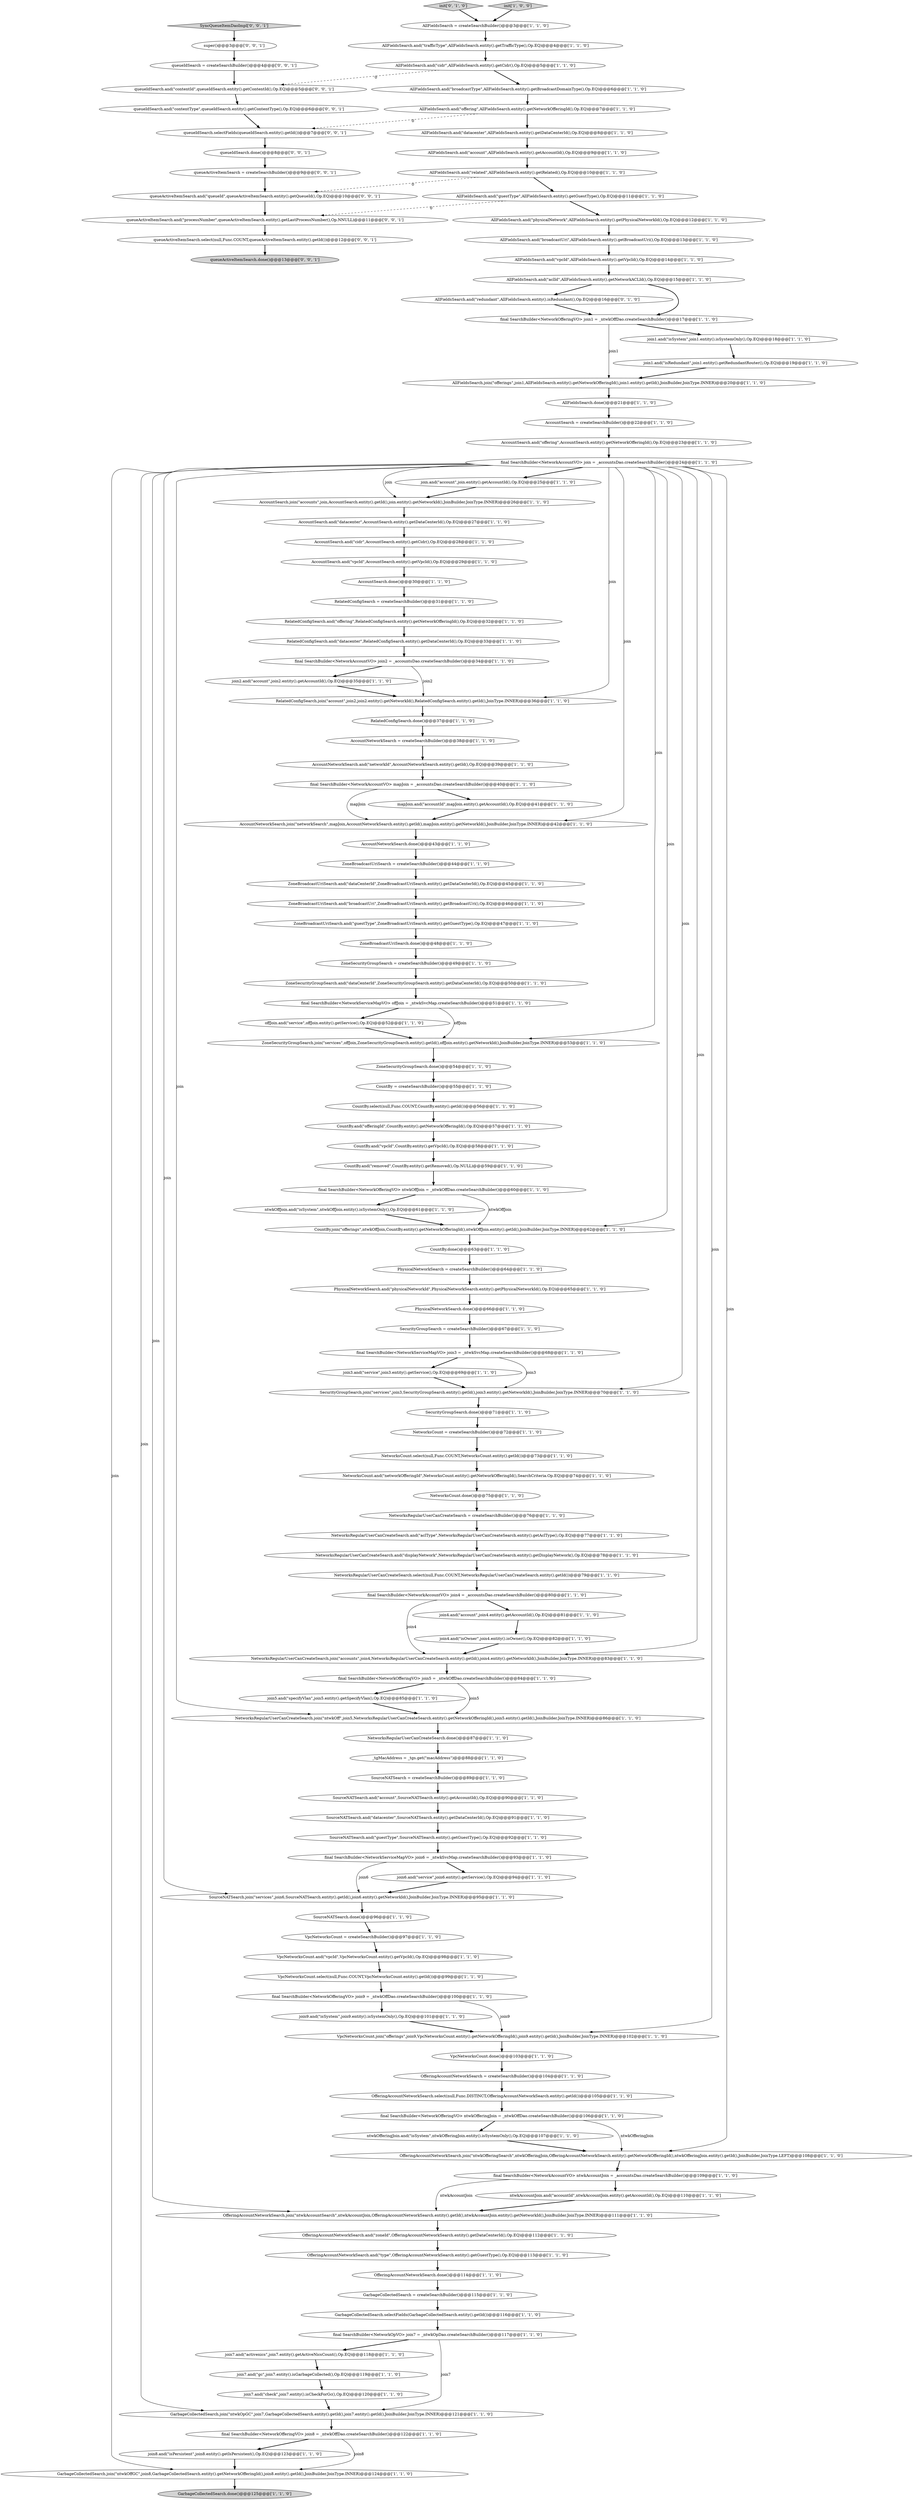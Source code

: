 digraph {
42 [style = filled, label = "final SearchBuilder<NetworkServiceMapVO> offJoin = _ntwkSvcMap.createSearchBuilder()@@@51@@@['1', '1', '0']", fillcolor = white, shape = ellipse image = "AAA0AAABBB1BBB"];
54 [style = filled, label = "ZoneSecurityGroupSearch.join(\"services\",offJoin,ZoneSecurityGroupSearch.entity().getId(),offJoin.entity().getNetworkId(),JoinBuilder.JoinType.INNER)@@@53@@@['1', '1', '0']", fillcolor = white, shape = ellipse image = "AAA0AAABBB1BBB"];
28 [style = filled, label = "AllFieldsSearch.and(\"offering\",AllFieldsSearch.entity().getNetworkOfferingId(),Op.EQ)@@@7@@@['1', '1', '0']", fillcolor = white, shape = ellipse image = "AAA0AAABBB1BBB"];
77 [style = filled, label = "ntwkOfferingJoin.and(\"isSystem\",ntwkOfferingJoin.entity().isSystemOnly(),Op.EQ)@@@107@@@['1', '1', '0']", fillcolor = white, shape = ellipse image = "AAA0AAABBB1BBB"];
128 [style = filled, label = "queueIdSearch.and(\"contentType\",queueIdSearch.entity().getContentType(),Op.EQ)@@@6@@@['0', '0', '1']", fillcolor = white, shape = ellipse image = "AAA0AAABBB3BBB"];
69 [style = filled, label = "GarbageCollectedSearch.join(\"ntwkOffGC\",join8,GarbageCollectedSearch.entity().getNetworkOfferingId(),join8.entity().getId(),JoinBuilder.JoinType.INNER)@@@124@@@['1', '1', '0']", fillcolor = white, shape = ellipse image = "AAA0AAABBB1BBB"];
106 [style = filled, label = "AccountSearch.join(\"accounts\",join,AccountSearch.entity().getId(),join.entity().getNetworkId(),JoinBuilder.JoinType.INNER)@@@26@@@['1', '1', '0']", fillcolor = white, shape = ellipse image = "AAA0AAABBB1BBB"];
20 [style = filled, label = "AllFieldsSearch.done()@@@21@@@['1', '1', '0']", fillcolor = white, shape = ellipse image = "AAA0AAABBB1BBB"];
73 [style = filled, label = "RelatedConfigSearch.and(\"datacenter\",RelatedConfigSearch.entity().getDataCenterId(),Op.EQ)@@@33@@@['1', '1', '0']", fillcolor = white, shape = ellipse image = "AAA0AAABBB1BBB"];
71 [style = filled, label = "VpcNetworksCount = createSearchBuilder()@@@97@@@['1', '1', '0']", fillcolor = white, shape = ellipse image = "AAA0AAABBB1BBB"];
119 [style = filled, label = "final SearchBuilder<NetworkServiceMapVO> join6 = _ntwkSvcMap.createSearchBuilder()@@@93@@@['1', '1', '0']", fillcolor = white, shape = ellipse image = "AAA0AAABBB1BBB"];
88 [style = filled, label = "ZoneBroadcastUriSearch.done()@@@48@@@['1', '1', '0']", fillcolor = white, shape = ellipse image = "AAA0AAABBB1BBB"];
59 [style = filled, label = "NetworksRegularUserCanCreateSearch.and(\"displayNetwork\",NetworksRegularUserCanCreateSearch.entity().getDisplayNetwork(),Op.EQ)@@@78@@@['1', '1', '0']", fillcolor = white, shape = ellipse image = "AAA0AAABBB1BBB"];
55 [style = filled, label = "AllFieldsSearch.and(\"trafficType\",AllFieldsSearch.entity().getTrafficType(),Op.EQ)@@@4@@@['1', '1', '0']", fillcolor = white, shape = ellipse image = "AAA0AAABBB1BBB"];
70 [style = filled, label = "final SearchBuilder<NetworkOfferingVO> join9 = _ntwkOffDao.createSearchBuilder()@@@100@@@['1', '1', '0']", fillcolor = white, shape = ellipse image = "AAA0AAABBB1BBB"];
7 [style = filled, label = "final SearchBuilder<NetworkAccountVO> join2 = _accountsDao.createSearchBuilder()@@@34@@@['1', '1', '0']", fillcolor = white, shape = ellipse image = "AAA0AAABBB1BBB"];
6 [style = filled, label = "ZoneBroadcastUriSearch.and(\"guestType\",ZoneBroadcastUriSearch.entity().getGuestType(),Op.EQ)@@@47@@@['1', '1', '0']", fillcolor = white, shape = ellipse image = "AAA0AAABBB1BBB"];
118 [style = filled, label = "RelatedConfigSearch.done()@@@37@@@['1', '1', '0']", fillcolor = white, shape = ellipse image = "AAA0AAABBB1BBB"];
37 [style = filled, label = "AccountSearch.and(\"offering\",AccountSearch.entity().getNetworkOfferingId(),Op.EQ)@@@23@@@['1', '1', '0']", fillcolor = white, shape = ellipse image = "AAA0AAABBB1BBB"];
79 [style = filled, label = "SecurityGroupSearch.join(\"services\",join3,SecurityGroupSearch.entity().getId(),join3.entity().getNetworkId(),JoinBuilder.JoinType.INNER)@@@70@@@['1', '1', '0']", fillcolor = white, shape = ellipse image = "AAA0AAABBB1BBB"];
40 [style = filled, label = "AllFieldsSearch = createSearchBuilder()@@@3@@@['1', '1', '0']", fillcolor = white, shape = ellipse image = "AAA0AAABBB1BBB"];
16 [style = filled, label = "NetworksRegularUserCanCreateSearch.select(null,Func.COUNT,NetworksRegularUserCanCreateSearch.entity().getId())@@@79@@@['1', '1', '0']", fillcolor = white, shape = ellipse image = "AAA0AAABBB1BBB"];
26 [style = filled, label = "AccountSearch.and(\"datacenter\",AccountSearch.entity().getDataCenterId(),Op.EQ)@@@27@@@['1', '1', '0']", fillcolor = white, shape = ellipse image = "AAA0AAABBB1BBB"];
135 [style = filled, label = "queueIdSearch = createSearchBuilder()@@@4@@@['0', '0', '1']", fillcolor = white, shape = ellipse image = "AAA0AAABBB3BBB"];
117 [style = filled, label = "SourceNATSearch = createSearchBuilder()@@@89@@@['1', '1', '0']", fillcolor = white, shape = ellipse image = "AAA0AAABBB1BBB"];
0 [style = filled, label = "AllFieldsSearch.and(\"account\",AllFieldsSearch.entity().getAccountId(),Op.EQ)@@@9@@@['1', '1', '0']", fillcolor = white, shape = ellipse image = "AAA0AAABBB1BBB"];
46 [style = filled, label = "ZoneBroadcastUriSearch.and(\"broadcastUri\",ZoneBroadcastUriSearch.entity().getBroadcastUri(),Op.EQ)@@@46@@@['1', '1', '0']", fillcolor = white, shape = ellipse image = "AAA0AAABBB1BBB"];
90 [style = filled, label = "NetworksRegularUserCanCreateSearch.join(\"accounts\",join4,NetworksRegularUserCanCreateSearch.entity().getId(),join4.entity().getNetworkId(),JoinBuilder.JoinType.INNER)@@@83@@@['1', '1', '0']", fillcolor = white, shape = ellipse image = "AAA0AAABBB1BBB"];
112 [style = filled, label = "final SearchBuilder<NetworkOpVO> join7 = _ntwkOpDao.createSearchBuilder()@@@117@@@['1', '1', '0']", fillcolor = white, shape = ellipse image = "AAA0AAABBB1BBB"];
18 [style = filled, label = "NetworksCount.done()@@@75@@@['1', '1', '0']", fillcolor = white, shape = ellipse image = "AAA0AAABBB1BBB"];
75 [style = filled, label = "ntwkOffJoin.and(\"isSystem\",ntwkOffJoin.entity().isSystemOnly(),Op.EQ)@@@61@@@['1', '1', '0']", fillcolor = white, shape = ellipse image = "AAA0AAABBB1BBB"];
97 [style = filled, label = "AllFieldsSearch.and(\"aclId\",AllFieldsSearch.entity().getNetworkACLId(),Op.EQ)@@@15@@@['1', '1', '0']", fillcolor = white, shape = ellipse image = "AAA0AAABBB1BBB"];
48 [style = filled, label = "RelatedConfigSearch.and(\"offering\",RelatedConfigSearch.entity().getNetworkOfferingId(),Op.EQ)@@@32@@@['1', '1', '0']", fillcolor = white, shape = ellipse image = "AAA0AAABBB1BBB"];
130 [style = filled, label = "super()@@@3@@@['0', '0', '1']", fillcolor = white, shape = ellipse image = "AAA0AAABBB3BBB"];
123 [style = filled, label = "AllFieldsSearch.and(\"redundant\",AllFieldsSearch.entity().isRedundant(),Op.EQ)@@@16@@@['0', '1', '0']", fillcolor = white, shape = ellipse image = "AAA1AAABBB2BBB"];
62 [style = filled, label = "AccountNetworkSearch.done()@@@43@@@['1', '1', '0']", fillcolor = white, shape = ellipse image = "AAA0AAABBB1BBB"];
4 [style = filled, label = "PhysicalNetworkSearch = createSearchBuilder()@@@64@@@['1', '1', '0']", fillcolor = white, shape = ellipse image = "AAA0AAABBB1BBB"];
32 [style = filled, label = "VpcNetworksCount.done()@@@103@@@['1', '1', '0']", fillcolor = white, shape = ellipse image = "AAA0AAABBB1BBB"];
124 [style = filled, label = "init['0', '1', '0']", fillcolor = lightgray, shape = diamond image = "AAA0AAABBB2BBB"];
8 [style = filled, label = "GarbageCollectedSearch.selectFields(GarbageCollectedSearch.entity().getId())@@@116@@@['1', '1', '0']", fillcolor = white, shape = ellipse image = "AAA0AAABBB1BBB"];
11 [style = filled, label = "AccountSearch.and(\"vpcId\",AccountSearch.entity().getVpcId(),Op.EQ)@@@29@@@['1', '1', '0']", fillcolor = white, shape = ellipse image = "AAA0AAABBB1BBB"];
22 [style = filled, label = "OfferingAccountNetworkSearch = createSearchBuilder()@@@104@@@['1', '1', '0']", fillcolor = white, shape = ellipse image = "AAA0AAABBB1BBB"];
136 [style = filled, label = "queueActiveItemSearch.and(\"queueId\",queueActiveItemSearch.entity().getQueueId(),Op.EQ)@@@10@@@['0', '0', '1']", fillcolor = white, shape = ellipse image = "AAA0AAABBB3BBB"];
3 [style = filled, label = "AccountSearch.and(\"cidr\",AccountSearch.entity().getCidr(),Op.EQ)@@@28@@@['1', '1', '0']", fillcolor = white, shape = ellipse image = "AAA0AAABBB1BBB"];
27 [style = filled, label = "_tgMacAddress = _tgs.get(\"macAddress\")@@@88@@@['1', '1', '0']", fillcolor = white, shape = ellipse image = "AAA0AAABBB1BBB"];
24 [style = filled, label = "ZoneBroadcastUriSearch = createSearchBuilder()@@@44@@@['1', '1', '0']", fillcolor = white, shape = ellipse image = "AAA0AAABBB1BBB"];
13 [style = filled, label = "CountBy.and(\"offeringId\",CountBy.entity().getNetworkOfferingId(),Op.EQ)@@@57@@@['1', '1', '0']", fillcolor = white, shape = ellipse image = "AAA0AAABBB1BBB"];
25 [style = filled, label = "AccountNetworkSearch.join(\"networkSearch\",mapJoin,AccountNetworkSearch.entity().getId(),mapJoin.entity().getNetworkId(),JoinBuilder.JoinType.INNER)@@@42@@@['1', '1', '0']", fillcolor = white, shape = ellipse image = "AAA0AAABBB1BBB"];
66 [style = filled, label = "AllFieldsSearch.and(\"cidr\",AllFieldsSearch.entity().getCidr(),Op.EQ)@@@5@@@['1', '1', '0']", fillcolor = white, shape = ellipse image = "AAA0AAABBB1BBB"];
104 [style = filled, label = "ZoneSecurityGroupSearch.done()@@@54@@@['1', '1', '0']", fillcolor = white, shape = ellipse image = "AAA0AAABBB1BBB"];
114 [style = filled, label = "PhysicalNetworkSearch.and(\"physicalNetworkId\",PhysicalNetworkSearch.entity().getPhysicalNetworkId(),Op.EQ)@@@65@@@['1', '1', '0']", fillcolor = white, shape = ellipse image = "AAA0AAABBB1BBB"];
33 [style = filled, label = "CountBy.done()@@@63@@@['1', '1', '0']", fillcolor = white, shape = ellipse image = "AAA0AAABBB1BBB"];
29 [style = filled, label = "SourceNATSearch.and(\"datacenter\",SourceNATSearch.entity().getDataCenterId(),Op.EQ)@@@91@@@['1', '1', '0']", fillcolor = white, shape = ellipse image = "AAA0AAABBB1BBB"];
21 [style = filled, label = "offJoin.and(\"service\",offJoin.entity().getService(),Op.EQ)@@@52@@@['1', '1', '0']", fillcolor = white, shape = ellipse image = "AAA0AAABBB1BBB"];
15 [style = filled, label = "OfferingAccountNetworkSearch.and(\"type\",OfferingAccountNetworkSearch.entity().getGuestType(),Op.EQ)@@@113@@@['1', '1', '0']", fillcolor = white, shape = ellipse image = "AAA0AAABBB1BBB"];
1 [style = filled, label = "final SearchBuilder<NetworkOfferingVO> ntwkOffJoin = _ntwkOffDao.createSearchBuilder()@@@60@@@['1', '1', '0']", fillcolor = white, shape = ellipse image = "AAA0AAABBB1BBB"];
47 [style = filled, label = "CountBy.join(\"offerings\",ntwkOffJoin,CountBy.entity().getNetworkOfferingId(),ntwkOffJoin.entity().getId(),JoinBuilder.JoinType.INNER)@@@62@@@['1', '1', '0']", fillcolor = white, shape = ellipse image = "AAA0AAABBB1BBB"];
31 [style = filled, label = "mapJoin.and(\"accountId\",mapJoin.entity().getAccountId(),Op.EQ)@@@41@@@['1', '1', '0']", fillcolor = white, shape = ellipse image = "AAA0AAABBB1BBB"];
116 [style = filled, label = "final SearchBuilder<NetworkServiceMapVO> join3 = _ntwkSvcMap.createSearchBuilder()@@@68@@@['1', '1', '0']", fillcolor = white, shape = ellipse image = "AAA0AAABBB1BBB"];
82 [style = filled, label = "NetworksRegularUserCanCreateSearch.join(\"ntwkOff\",join5,NetworksRegularUserCanCreateSearch.entity().getNetworkOfferingId(),join5.entity().getId(),JoinBuilder.JoinType.INNER)@@@86@@@['1', '1', '0']", fillcolor = white, shape = ellipse image = "AAA0AAABBB1BBB"];
78 [style = filled, label = "AccountSearch = createSearchBuilder()@@@22@@@['1', '1', '0']", fillcolor = white, shape = ellipse image = "AAA0AAABBB1BBB"];
36 [style = filled, label = "AllFieldsSearch.and(\"related\",AllFieldsSearch.entity().getRelated(),Op.EQ)@@@10@@@['1', '1', '0']", fillcolor = white, shape = ellipse image = "AAA0AAABBB1BBB"];
103 [style = filled, label = "AllFieldsSearch.and(\"datacenter\",AllFieldsSearch.entity().getDataCenterId(),Op.EQ)@@@8@@@['1', '1', '0']", fillcolor = white, shape = ellipse image = "AAA0AAABBB1BBB"];
68 [style = filled, label = "CountBy.and(\"vpcId\",CountBy.entity().getVpcId(),Op.EQ)@@@58@@@['1', '1', '0']", fillcolor = white, shape = ellipse image = "AAA0AAABBB1BBB"];
58 [style = filled, label = "ZoneBroadcastUriSearch.and(\"dataCenterId\",ZoneBroadcastUriSearch.entity().getDataCenterId(),Op.EQ)@@@45@@@['1', '1', '0']", fillcolor = white, shape = ellipse image = "AAA0AAABBB1BBB"];
121 [style = filled, label = "final SearchBuilder<NetworkOfferingVO> ntwkOfferingJoin = _ntwkOffDao.createSearchBuilder()@@@106@@@['1', '1', '0']", fillcolor = white, shape = ellipse image = "AAA0AAABBB1BBB"];
87 [style = filled, label = "GarbageCollectedSearch.join(\"ntwkOpGC\",join7,GarbageCollectedSearch.entity().getId(),join7.entity().getId(),JoinBuilder.JoinType.INNER)@@@121@@@['1', '1', '0']", fillcolor = white, shape = ellipse image = "AAA0AAABBB1BBB"];
9 [style = filled, label = "SourceNATSearch.and(\"account\",SourceNATSearch.entity().getAccountId(),Op.EQ)@@@90@@@['1', '1', '0']", fillcolor = white, shape = ellipse image = "AAA0AAABBB1BBB"];
109 [style = filled, label = "AccountSearch.done()@@@30@@@['1', '1', '0']", fillcolor = white, shape = ellipse image = "AAA0AAABBB1BBB"];
110 [style = filled, label = "GarbageCollectedSearch = createSearchBuilder()@@@115@@@['1', '1', '0']", fillcolor = white, shape = ellipse image = "AAA0AAABBB1BBB"];
115 [style = filled, label = "SecurityGroupSearch.done()@@@71@@@['1', '1', '0']", fillcolor = white, shape = ellipse image = "AAA0AAABBB1BBB"];
61 [style = filled, label = "RelatedConfigSearch = createSearchBuilder()@@@31@@@['1', '1', '0']", fillcolor = white, shape = ellipse image = "AAA0AAABBB1BBB"];
80 [style = filled, label = "AccountNetworkSearch.and(\"networkId\",AccountNetworkSearch.entity().getId(),Op.EQ)@@@39@@@['1', '1', '0']", fillcolor = white, shape = ellipse image = "AAA0AAABBB1BBB"];
113 [style = filled, label = "NetworksRegularUserCanCreateSearch.and(\"aclType\",NetworksRegularUserCanCreateSearch.entity().getAclType(),Op.EQ)@@@77@@@['1', '1', '0']", fillcolor = white, shape = ellipse image = "AAA0AAABBB1BBB"];
63 [style = filled, label = "OfferingAccountNetworkSearch.done()@@@114@@@['1', '1', '0']", fillcolor = white, shape = ellipse image = "AAA0AAABBB1BBB"];
111 [style = filled, label = "SourceNATSearch.and(\"guestType\",SourceNATSearch.entity().getGuestType(),Op.EQ)@@@92@@@['1', '1', '0']", fillcolor = white, shape = ellipse image = "AAA0AAABBB1BBB"];
122 [style = filled, label = "AllFieldsSearch.and(\"broadcastUri\",AllFieldsSearch.entity().getBroadcastUri(),Op.EQ)@@@13@@@['1', '1', '0']", fillcolor = white, shape = ellipse image = "AAA0AAABBB1BBB"];
126 [style = filled, label = "queueActiveItemSearch.select(null,Func.COUNT,queueActiveItemSearch.entity().getId())@@@12@@@['0', '0', '1']", fillcolor = white, shape = ellipse image = "AAA0AAABBB3BBB"];
92 [style = filled, label = "AllFieldsSearch.and(\"vpcId\",AllFieldsSearch.entity().getVpcId(),Op.EQ)@@@14@@@['1', '1', '0']", fillcolor = white, shape = ellipse image = "AAA0AAABBB1BBB"];
52 [style = filled, label = "join2.and(\"account\",join2.entity().getAccountId(),Op.EQ)@@@35@@@['1', '1', '0']", fillcolor = white, shape = ellipse image = "AAA0AAABBB1BBB"];
100 [style = filled, label = "SecurityGroupSearch = createSearchBuilder()@@@67@@@['1', '1', '0']", fillcolor = white, shape = ellipse image = "AAA0AAABBB1BBB"];
95 [style = filled, label = "final SearchBuilder<NetworkOfferingVO> join1 = _ntwkOffDao.createSearchBuilder()@@@17@@@['1', '1', '0']", fillcolor = white, shape = ellipse image = "AAA0AAABBB1BBB"];
131 [style = filled, label = "queueIdSearch.selectFields(queueIdSearch.entity().getId())@@@7@@@['0', '0', '1']", fillcolor = white, shape = ellipse image = "AAA0AAABBB3BBB"];
76 [style = filled, label = "SourceNATSearch.join(\"services\",join6,SourceNATSearch.entity().getId(),join6.entity().getNetworkId(),JoinBuilder.JoinType.INNER)@@@95@@@['1', '1', '0']", fillcolor = white, shape = ellipse image = "AAA0AAABBB1BBB"];
133 [style = filled, label = "SyncQueueItemDaoImpl['0', '0', '1']", fillcolor = lightgray, shape = diamond image = "AAA0AAABBB3BBB"];
65 [style = filled, label = "AllFieldsSearch.join(\"offerings\",join1,AllFieldsSearch.entity().getNetworkOfferingId(),join1.entity().getId(),JoinBuilder.JoinType.INNER)@@@20@@@['1', '1', '0']", fillcolor = white, shape = ellipse image = "AAA0AAABBB1BBB"];
129 [style = filled, label = "queueActiveItemSearch.and(\"processNumber\",queueActiveItemSearch.entity().getLastProcessNumber(),Op.NNULL)@@@11@@@['0', '0', '1']", fillcolor = white, shape = ellipse image = "AAA0AAABBB3BBB"];
101 [style = filled, label = "OfferingAccountNetworkSearch.select(null,Func.DISTINCT,OfferingAccountNetworkSearch.entity().getId())@@@105@@@['1', '1', '0']", fillcolor = white, shape = ellipse image = "AAA0AAABBB1BBB"];
98 [style = filled, label = "OfferingAccountNetworkSearch.join(\"ntwkOfferingSearch\",ntwkOfferingJoin,OfferingAccountNetworkSearch.entity().getNetworkOfferingId(),ntwkOfferingJoin.entity().getId(),JoinBuilder.JoinType.LEFT)@@@108@@@['1', '1', '0']", fillcolor = white, shape = ellipse image = "AAA0AAABBB1BBB"];
49 [style = filled, label = "CountBy = createSearchBuilder()@@@55@@@['1', '1', '0']", fillcolor = white, shape = ellipse image = "AAA0AAABBB1BBB"];
44 [style = filled, label = "AllFieldsSearch.and(\"broadcastType\",AllFieldsSearch.entity().getBroadcastDomainType(),Op.EQ)@@@6@@@['1', '1', '0']", fillcolor = white, shape = ellipse image = "AAA0AAABBB1BBB"];
17 [style = filled, label = "join3.and(\"service\",join3.entity().getService(),Op.EQ)@@@69@@@['1', '1', '0']", fillcolor = white, shape = ellipse image = "AAA0AAABBB1BBB"];
64 [style = filled, label = "VpcNetworksCount.select(null,Func.COUNT,VpcNetworksCount.entity().getId())@@@99@@@['1', '1', '0']", fillcolor = white, shape = ellipse image = "AAA0AAABBB1BBB"];
74 [style = filled, label = "ntwkAccountJoin.and(\"accountId\",ntwkAccountJoin.entity().getAccountId(),Op.EQ)@@@110@@@['1', '1', '0']", fillcolor = white, shape = ellipse image = "AAA0AAABBB1BBB"];
102 [style = filled, label = "join5.and(\"specifyVlan\",join5.entity().getSpecifyVlan(),Op.EQ)@@@85@@@['1', '1', '0']", fillcolor = white, shape = ellipse image = "AAA0AAABBB1BBB"];
94 [style = filled, label = "ZoneSecurityGroupSearch.and(\"dataCenterId\",ZoneSecurityGroupSearch.entity().getDataCenterId(),Op.EQ)@@@50@@@['1', '1', '0']", fillcolor = white, shape = ellipse image = "AAA0AAABBB1BBB"];
45 [style = filled, label = "final SearchBuilder<NetworkAccountVO> join = _accountsDao.createSearchBuilder()@@@24@@@['1', '1', '0']", fillcolor = white, shape = ellipse image = "AAA0AAABBB1BBB"];
91 [style = filled, label = "join4.and(\"isOwner\",join4.entity().isOwner(),Op.EQ)@@@82@@@['1', '1', '0']", fillcolor = white, shape = ellipse image = "AAA0AAABBB1BBB"];
53 [style = filled, label = "final SearchBuilder<NetworkAccountVO> mapJoin = _accountsDao.createSearchBuilder()@@@40@@@['1', '1', '0']", fillcolor = white, shape = ellipse image = "AAA0AAABBB1BBB"];
86 [style = filled, label = "join7.and(\"check\",join7.entity().isCheckForGc(),Op.EQ)@@@120@@@['1', '1', '0']", fillcolor = white, shape = ellipse image = "AAA0AAABBB1BBB"];
14 [style = filled, label = "SourceNATSearch.done()@@@96@@@['1', '1', '0']", fillcolor = white, shape = ellipse image = "AAA0AAABBB1BBB"];
41 [style = filled, label = "AccountNetworkSearch = createSearchBuilder()@@@38@@@['1', '1', '0']", fillcolor = white, shape = ellipse image = "AAA0AAABBB1BBB"];
30 [style = filled, label = "RelatedConfigSearch.join(\"account\",join2,join2.entity().getNetworkId(),RelatedConfigSearch.entity().getId(),JoinType.INNER)@@@36@@@['1', '1', '0']", fillcolor = white, shape = ellipse image = "AAA0AAABBB1BBB"];
89 [style = filled, label = "GarbageCollectedSearch.done()@@@125@@@['1', '1', '0']", fillcolor = lightgray, shape = ellipse image = "AAA0AAABBB1BBB"];
96 [style = filled, label = "join6.and(\"service\",join6.entity().getService(),Op.EQ)@@@94@@@['1', '1', '0']", fillcolor = white, shape = ellipse image = "AAA0AAABBB1BBB"];
93 [style = filled, label = "final SearchBuilder<NetworkOfferingVO> join8 = _ntwkOffDao.createSearchBuilder()@@@122@@@['1', '1', '0']", fillcolor = white, shape = ellipse image = "AAA0AAABBB1BBB"];
2 [style = filled, label = "join7.and(\"gc\",join7.entity().isGarbageCollected(),Op.EQ)@@@119@@@['1', '1', '0']", fillcolor = white, shape = ellipse image = "AAA0AAABBB1BBB"];
34 [style = filled, label = "join1.and(\"isRedundant\",join1.entity().getRedundantRouter(),Op.EQ)@@@19@@@['1', '1', '0']", fillcolor = white, shape = ellipse image = "AAA0AAABBB1BBB"];
67 [style = filled, label = "join8.and(\"isPersistent\",join8.entity().getIsPersistent(),Op.EQ)@@@123@@@['1', '1', '0']", fillcolor = white, shape = ellipse image = "AAA0AAABBB1BBB"];
81 [style = filled, label = "NetworksRegularUserCanCreateSearch.done()@@@87@@@['1', '1', '0']", fillcolor = white, shape = ellipse image = "AAA0AAABBB1BBB"];
50 [style = filled, label = "AllFieldsSearch.and(\"physicalNetwork\",AllFieldsSearch.entity().getPhysicalNetworkId(),Op.EQ)@@@12@@@['1', '1', '0']", fillcolor = white, shape = ellipse image = "AAA0AAABBB1BBB"];
57 [style = filled, label = "join7.and(\"activenics\",join7.entity().getActiveNicsCount(),Op.EQ)@@@118@@@['1', '1', '0']", fillcolor = white, shape = ellipse image = "AAA0AAABBB1BBB"];
132 [style = filled, label = "queueActiveItemSearch.done()@@@13@@@['0', '0', '1']", fillcolor = lightgray, shape = ellipse image = "AAA0AAABBB3BBB"];
85 [style = filled, label = "AllFieldsSearch.and(\"guestType\",AllFieldsSearch.entity().getGuestType(),Op.EQ)@@@11@@@['1', '1', '0']", fillcolor = white, shape = ellipse image = "AAA0AAABBB1BBB"];
35 [style = filled, label = "NetworksRegularUserCanCreateSearch = createSearchBuilder()@@@76@@@['1', '1', '0']", fillcolor = white, shape = ellipse image = "AAA0AAABBB1BBB"];
105 [style = filled, label = "join1.and(\"isSystem\",join1.entity().isSystemOnly(),Op.EQ)@@@18@@@['1', '1', '0']", fillcolor = white, shape = ellipse image = "AAA0AAABBB1BBB"];
99 [style = filled, label = "NetworksCount.select(null,Func.COUNT,NetworksCount.entity().getId())@@@73@@@['1', '1', '0']", fillcolor = white, shape = ellipse image = "AAA0AAABBB1BBB"];
38 [style = filled, label = "ZoneSecurityGroupSearch = createSearchBuilder()@@@49@@@['1', '1', '0']", fillcolor = white, shape = ellipse image = "AAA0AAABBB1BBB"];
83 [style = filled, label = "join4.and(\"account\",join4.entity().getAccountId(),Op.EQ)@@@81@@@['1', '1', '0']", fillcolor = white, shape = ellipse image = "AAA0AAABBB1BBB"];
19 [style = filled, label = "join9.and(\"isSystem\",join9.entity().isSystemOnly(),Op.EQ)@@@101@@@['1', '1', '0']", fillcolor = white, shape = ellipse image = "AAA0AAABBB1BBB"];
125 [style = filled, label = "queueIdSearch.and(\"contentId\",queueIdSearch.entity().getContentId(),Op.EQ)@@@5@@@['0', '0', '1']", fillcolor = white, shape = ellipse image = "AAA0AAABBB3BBB"];
12 [style = filled, label = "CountBy.and(\"removed\",CountBy.entity().getRemoved(),Op.NULL)@@@59@@@['1', '1', '0']", fillcolor = white, shape = ellipse image = "AAA0AAABBB1BBB"];
127 [style = filled, label = "queueIdSearch.done()@@@8@@@['0', '0', '1']", fillcolor = white, shape = ellipse image = "AAA0AAABBB3BBB"];
107 [style = filled, label = "init['1', '0', '0']", fillcolor = lightgray, shape = diamond image = "AAA0AAABBB1BBB"];
5 [style = filled, label = "OfferingAccountNetworkSearch.and(\"zoneId\",OfferingAccountNetworkSearch.entity().getDataCenterId(),Op.EQ)@@@112@@@['1', '1', '0']", fillcolor = white, shape = ellipse image = "AAA0AAABBB1BBB"];
39 [style = filled, label = "OfferingAccountNetworkSearch.join(\"ntwkAccountSearch\",ntwkAccountJoin,OfferingAccountNetworkSearch.entity().getId(),ntwkAccountJoin.entity().getNetworkId(),JoinBuilder.JoinType.INNER)@@@111@@@['1', '1', '0']", fillcolor = white, shape = ellipse image = "AAA0AAABBB1BBB"];
108 [style = filled, label = "final SearchBuilder<NetworkAccountVO> ntwkAccountJoin = _accountsDao.createSearchBuilder()@@@109@@@['1', '1', '0']", fillcolor = white, shape = ellipse image = "AAA0AAABBB1BBB"];
60 [style = filled, label = "CountBy.select(null,Func.COUNT,CountBy.entity().getId())@@@56@@@['1', '1', '0']", fillcolor = white, shape = ellipse image = "AAA0AAABBB1BBB"];
10 [style = filled, label = "join.and(\"account\",join.entity().getAccountId(),Op.EQ)@@@25@@@['1', '1', '0']", fillcolor = white, shape = ellipse image = "AAA0AAABBB1BBB"];
43 [style = filled, label = "PhysicalNetworkSearch.done()@@@66@@@['1', '1', '0']", fillcolor = white, shape = ellipse image = "AAA0AAABBB1BBB"];
51 [style = filled, label = "final SearchBuilder<NetworkAccountVO> join4 = _accountsDao.createSearchBuilder()@@@80@@@['1', '1', '0']", fillcolor = white, shape = ellipse image = "AAA0AAABBB1BBB"];
72 [style = filled, label = "VpcNetworksCount.join(\"offerings\",join9,VpcNetworksCount.entity().getNetworkOfferingId(),join9.entity().getId(),JoinBuilder.JoinType.INNER)@@@102@@@['1', '1', '0']", fillcolor = white, shape = ellipse image = "AAA0AAABBB1BBB"];
84 [style = filled, label = "VpcNetworksCount.and(\"vpcId\",VpcNetworksCount.entity().getVpcId(),Op.EQ)@@@98@@@['1', '1', '0']", fillcolor = white, shape = ellipse image = "AAA0AAABBB1BBB"];
120 [style = filled, label = "NetworksCount.and(\"networkOfferingId\",NetworksCount.entity().getNetworkOfferingId(),SearchCriteria.Op.EQ)@@@74@@@['1', '1', '0']", fillcolor = white, shape = ellipse image = "AAA0AAABBB1BBB"];
56 [style = filled, label = "final SearchBuilder<NetworkOfferingVO> join5 = _ntwkOffDao.createSearchBuilder()@@@84@@@['1', '1', '0']", fillcolor = white, shape = ellipse image = "AAA0AAABBB1BBB"];
134 [style = filled, label = "queueActiveItemSearch = createSearchBuilder()@@@9@@@['0', '0', '1']", fillcolor = white, shape = ellipse image = "AAA0AAABBB3BBB"];
23 [style = filled, label = "NetworksCount = createSearchBuilder()@@@72@@@['1', '1', '0']", fillcolor = white, shape = ellipse image = "AAA0AAABBB1BBB"];
45->69 [style = solid, label="join"];
61->48 [style = bold, label=""];
49->60 [style = bold, label=""];
33->4 [style = bold, label=""];
17->79 [style = bold, label=""];
60->13 [style = bold, label=""];
47->33 [style = bold, label=""];
86->87 [style = bold, label=""];
39->5 [style = bold, label=""];
77->98 [style = bold, label=""];
7->30 [style = solid, label="join2"];
28->131 [style = dashed, label="0"];
12->1 [style = bold, label=""];
112->87 [style = solid, label="join7"];
36->85 [style = bold, label=""];
101->121 [style = bold, label=""];
53->25 [style = solid, label="mapJoin"];
42->21 [style = bold, label=""];
44->28 [style = bold, label=""];
70->19 [style = bold, label=""];
53->31 [style = bold, label=""];
81->27 [style = bold, label=""];
21->54 [style = bold, label=""];
30->118 [style = bold, label=""];
121->98 [style = solid, label="ntwkOfferingJoin"];
63->110 [style = bold, label=""];
45->98 [style = solid, label="join"];
97->123 [style = bold, label=""];
19->72 [style = bold, label=""];
107->40 [style = bold, label=""];
42->54 [style = solid, label="offJoin"];
29->111 [style = bold, label=""];
72->32 [style = bold, label=""];
14->71 [style = bold, label=""];
128->131 [style = bold, label=""];
80->53 [style = bold, label=""];
90->56 [style = bold, label=""];
116->17 [style = bold, label=""];
88->38 [style = bold, label=""];
78->37 [style = bold, label=""];
15->63 [style = bold, label=""];
110->8 [style = bold, label=""];
43->100 [style = bold, label=""];
98->108 [style = bold, label=""];
134->136 [style = bold, label=""];
24->58 [style = bold, label=""];
65->20 [style = bold, label=""];
45->87 [style = solid, label="join"];
119->76 [style = solid, label="join6"];
106->26 [style = bold, label=""];
51->90 [style = solid, label="join4"];
108->39 [style = solid, label="ntwkAccountJoin"];
99->120 [style = bold, label=""];
27->117 [style = bold, label=""];
131->127 [style = bold, label=""];
0->36 [style = bold, label=""];
45->76 [style = solid, label="join"];
23->99 [style = bold, label=""];
68->12 [style = bold, label=""];
45->25 [style = solid, label="join"];
136->129 [style = bold, label=""];
37->45 [style = bold, label=""];
135->125 [style = bold, label=""];
122->92 [style = bold, label=""];
59->16 [style = bold, label=""];
95->65 [style = solid, label="join1"];
116->79 [style = solid, label="join3"];
76->14 [style = bold, label=""];
130->135 [style = bold, label=""];
100->116 [style = bold, label=""];
93->69 [style = solid, label="join8"];
52->30 [style = bold, label=""];
1->75 [style = bold, label=""];
26->3 [style = bold, label=""];
22->101 [style = bold, label=""];
123->95 [style = bold, label=""];
129->126 [style = bold, label=""];
45->72 [style = solid, label="join"];
31->25 [style = bold, label=""];
45->90 [style = solid, label="join"];
10->106 [style = bold, label=""];
4->114 [style = bold, label=""];
96->76 [style = bold, label=""];
133->130 [style = bold, label=""];
1->47 [style = solid, label="ntwkOffJoin"];
38->94 [style = bold, label=""];
6->88 [style = bold, label=""];
45->30 [style = solid, label="join"];
95->105 [style = bold, label=""];
126->132 [style = bold, label=""];
35->113 [style = bold, label=""];
117->9 [style = bold, label=""];
45->79 [style = solid, label="join"];
51->83 [style = bold, label=""];
11->109 [style = bold, label=""];
50->122 [style = bold, label=""];
85->50 [style = bold, label=""];
69->89 [style = bold, label=""];
20->78 [style = bold, label=""];
75->47 [style = bold, label=""];
87->93 [style = bold, label=""];
105->34 [style = bold, label=""];
16->51 [style = bold, label=""];
85->129 [style = dashed, label="0"];
119->96 [style = bold, label=""];
55->66 [style = bold, label=""];
73->7 [style = bold, label=""];
62->24 [style = bold, label=""];
92->97 [style = bold, label=""];
13->68 [style = bold, label=""];
34->65 [style = bold, label=""];
40->55 [style = bold, label=""];
66->44 [style = bold, label=""];
115->23 [style = bold, label=""];
124->40 [style = bold, label=""];
120->18 [style = bold, label=""];
32->22 [style = bold, label=""];
9->29 [style = bold, label=""];
109->61 [style = bold, label=""];
82->81 [style = bold, label=""];
48->73 [style = bold, label=""];
114->43 [style = bold, label=""];
18->35 [style = bold, label=""];
56->102 [style = bold, label=""];
45->47 [style = solid, label="join"];
70->72 [style = solid, label="join9"];
41->80 [style = bold, label=""];
113->59 [style = bold, label=""];
3->11 [style = bold, label=""];
118->41 [style = bold, label=""];
25->62 [style = bold, label=""];
84->64 [style = bold, label=""];
45->106 [style = solid, label="join"];
67->69 [style = bold, label=""];
45->82 [style = solid, label="join"];
79->115 [style = bold, label=""];
8->112 [style = bold, label=""];
64->70 [style = bold, label=""];
102->82 [style = bold, label=""];
66->125 [style = dashed, label="0"];
45->39 [style = solid, label="join"];
71->84 [style = bold, label=""];
127->134 [style = bold, label=""];
58->46 [style = bold, label=""];
111->119 [style = bold, label=""];
125->128 [style = bold, label=""];
121->77 [style = bold, label=""];
45->54 [style = solid, label="join"];
74->39 [style = bold, label=""];
108->74 [style = bold, label=""];
57->2 [style = bold, label=""];
2->86 [style = bold, label=""];
83->91 [style = bold, label=""];
103->0 [style = bold, label=""];
97->95 [style = bold, label=""];
46->6 [style = bold, label=""];
56->82 [style = solid, label="join5"];
28->103 [style = bold, label=""];
7->52 [style = bold, label=""];
54->104 [style = bold, label=""];
94->42 [style = bold, label=""];
93->67 [style = bold, label=""];
91->90 [style = bold, label=""];
36->136 [style = dashed, label="0"];
45->10 [style = bold, label=""];
112->57 [style = bold, label=""];
5->15 [style = bold, label=""];
104->49 [style = bold, label=""];
}
